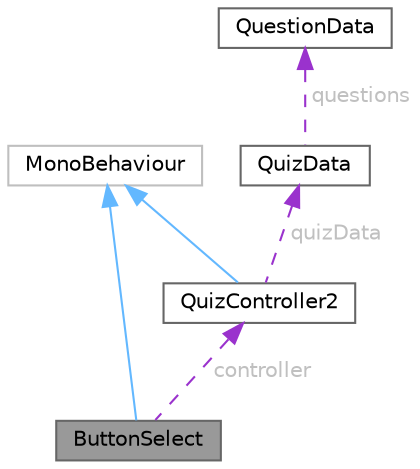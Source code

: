 digraph "ButtonSelect"
{
 // LATEX_PDF_SIZE
  bgcolor="transparent";
  edge [fontname=Helvetica,fontsize=10,labelfontname=Helvetica,labelfontsize=10];
  node [fontname=Helvetica,fontsize=10,shape=box,height=0.2,width=0.4];
  Node1 [id="Node000001",label="ButtonSelect",height=0.2,width=0.4,color="gray40", fillcolor="grey60", style="filled", fontcolor="black",tooltip="Manages the selection state of a button in a quiz game. This class handles button color changes to in..."];
  Node2 -> Node1 [id="edge1_Node000001_Node000002",dir="back",color="steelblue1",style="solid",tooltip=" "];
  Node2 [id="Node000002",label="MonoBehaviour",height=0.2,width=0.4,color="grey75", fillcolor="white", style="filled",tooltip=" "];
  Node3 -> Node1 [id="edge2_Node000001_Node000003",dir="back",color="darkorchid3",style="dashed",tooltip=" ",label=" controller",fontcolor="grey" ];
  Node3 [id="Node000003",label="QuizController2",height=0.2,width=0.4,color="gray40", fillcolor="white", style="filled",URL="$class_quiz_controller2.html",tooltip="Controls the quiz flow, including displaying questions, processing answers, and managing game state."];
  Node2 -> Node3 [id="edge3_Node000003_Node000002",dir="back",color="steelblue1",style="solid",tooltip=" "];
  Node4 -> Node3 [id="edge4_Node000003_Node000004",dir="back",color="darkorchid3",style="dashed",tooltip=" ",label=" quizData",fontcolor="grey" ];
  Node4 [id="Node000004",label="QuizData",height=0.2,width=0.4,color="gray40", fillcolor="white", style="filled",URL="$class_quiz_data.html",tooltip="Container for an array of questions."];
  Node5 -> Node4 [id="edge5_Node000004_Node000005",dir="back",color="darkorchid3",style="dashed",tooltip=" ",label=" questions",fontcolor="grey" ];
  Node5 [id="Node000005",label="QuestionData",height=0.2,width=0.4,color="gray40", fillcolor="white", style="filled",URL="$class_question_data.html",tooltip="Represents a single question in the quiz, including its text, possible answers, correct answers,..."];
}
